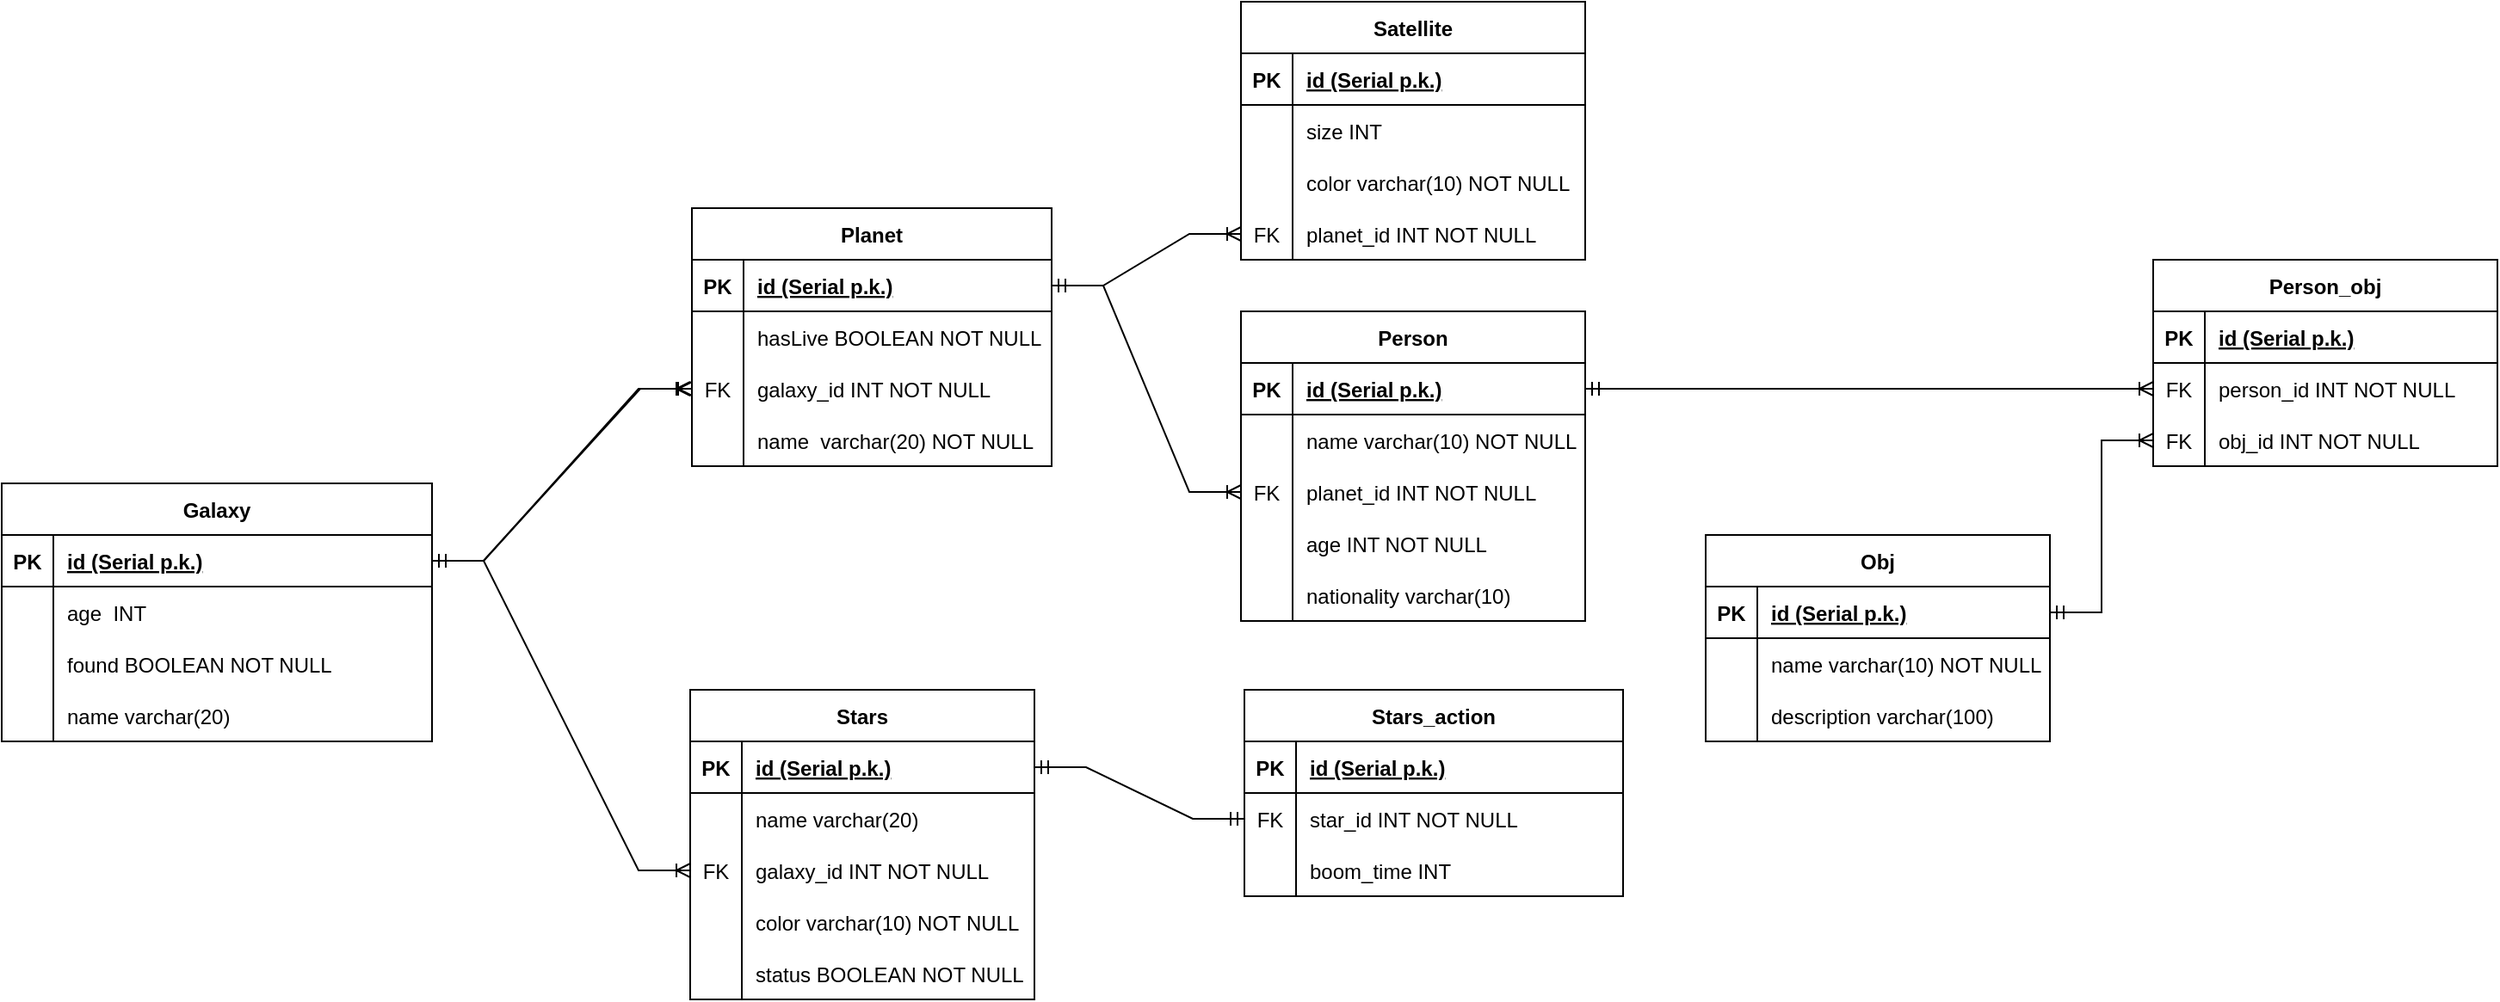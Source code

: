 <mxfile version="20.8.16" type="device"><diagram name="Страница 1" id="uqrr191P_vZXfenZdqSJ"><mxGraphModel dx="1863" dy="614" grid="1" gridSize="10" guides="1" tooltips="1" connect="1" arrows="1" fold="1" page="1" pageScale="1" pageWidth="827" pageHeight="1169" math="0" shadow="0"><root><mxCell id="0"/><mxCell id="1" parent="0"/><mxCell id="G0Hj68bAjXpEWIQjZh-r-2" value="Person" style="shape=table;startSize=30;container=1;collapsible=1;childLayout=tableLayout;fixedRows=1;rowLines=0;fontStyle=1;align=center;resizeLast=1;" parent="1" vertex="1"><mxGeometry x="490" y="390" width="200" height="180" as="geometry"/></mxCell><mxCell id="G0Hj68bAjXpEWIQjZh-r-3" value="" style="shape=tableRow;horizontal=0;startSize=0;swimlaneHead=0;swimlaneBody=0;fillColor=none;collapsible=0;dropTarget=0;points=[[0,0.5],[1,0.5]];portConstraint=eastwest;top=0;left=0;right=0;bottom=1;" parent="G0Hj68bAjXpEWIQjZh-r-2" vertex="1"><mxGeometry y="30" width="200" height="30" as="geometry"/></mxCell><mxCell id="G0Hj68bAjXpEWIQjZh-r-4" value="PK" style="shape=partialRectangle;connectable=0;fillColor=none;top=0;left=0;bottom=0;right=0;fontStyle=1;overflow=hidden;" parent="G0Hj68bAjXpEWIQjZh-r-3" vertex="1"><mxGeometry width="30" height="30" as="geometry"><mxRectangle width="30" height="30" as="alternateBounds"/></mxGeometry></mxCell><mxCell id="G0Hj68bAjXpEWIQjZh-r-5" value="id (Serial p.k.)" style="shape=partialRectangle;connectable=0;fillColor=none;top=0;left=0;bottom=0;right=0;align=left;spacingLeft=6;fontStyle=5;overflow=hidden;" parent="G0Hj68bAjXpEWIQjZh-r-3" vertex="1"><mxGeometry x="30" width="170" height="30" as="geometry"><mxRectangle width="170" height="30" as="alternateBounds"/></mxGeometry></mxCell><mxCell id="G0Hj68bAjXpEWIQjZh-r-6" value="" style="shape=tableRow;horizontal=0;startSize=0;swimlaneHead=0;swimlaneBody=0;fillColor=none;collapsible=0;dropTarget=0;points=[[0,0.5],[1,0.5]];portConstraint=eastwest;top=0;left=0;right=0;bottom=0;" parent="G0Hj68bAjXpEWIQjZh-r-2" vertex="1"><mxGeometry y="60" width="200" height="30" as="geometry"/></mxCell><mxCell id="G0Hj68bAjXpEWIQjZh-r-7" value="" style="shape=partialRectangle;connectable=0;fillColor=none;top=0;left=0;bottom=0;right=0;editable=1;overflow=hidden;" parent="G0Hj68bAjXpEWIQjZh-r-6" vertex="1"><mxGeometry width="30" height="30" as="geometry"><mxRectangle width="30" height="30" as="alternateBounds"/></mxGeometry></mxCell><mxCell id="G0Hj68bAjXpEWIQjZh-r-8" value="name varchar(10) NOT NULL" style="shape=partialRectangle;connectable=0;fillColor=none;top=0;left=0;bottom=0;right=0;align=left;spacingLeft=6;overflow=hidden;" parent="G0Hj68bAjXpEWIQjZh-r-6" vertex="1"><mxGeometry x="30" width="170" height="30" as="geometry"><mxRectangle width="170" height="30" as="alternateBounds"/></mxGeometry></mxCell><mxCell id="G0Hj68bAjXpEWIQjZh-r-9" value="" style="shape=tableRow;horizontal=0;startSize=0;swimlaneHead=0;swimlaneBody=0;fillColor=none;collapsible=0;dropTarget=0;points=[[0,0.5],[1,0.5]];portConstraint=eastwest;top=0;left=0;right=0;bottom=0;" parent="G0Hj68bAjXpEWIQjZh-r-2" vertex="1"><mxGeometry y="90" width="200" height="30" as="geometry"/></mxCell><mxCell id="G0Hj68bAjXpEWIQjZh-r-10" value="FK" style="shape=partialRectangle;connectable=0;fillColor=none;top=0;left=0;bottom=0;right=0;editable=1;overflow=hidden;" parent="G0Hj68bAjXpEWIQjZh-r-9" vertex="1"><mxGeometry width="30" height="30" as="geometry"><mxRectangle width="30" height="30" as="alternateBounds"/></mxGeometry></mxCell><mxCell id="G0Hj68bAjXpEWIQjZh-r-11" value="planet_id INT NOT NULL" style="shape=partialRectangle;connectable=0;fillColor=none;top=0;left=0;bottom=0;right=0;align=left;spacingLeft=6;overflow=hidden;" parent="G0Hj68bAjXpEWIQjZh-r-9" vertex="1"><mxGeometry x="30" width="170" height="30" as="geometry"><mxRectangle width="170" height="30" as="alternateBounds"/></mxGeometry></mxCell><mxCell id="s4545ycJyNI-TtsuZKY8-19" style="shape=tableRow;horizontal=0;startSize=0;swimlaneHead=0;swimlaneBody=0;fillColor=none;collapsible=0;dropTarget=0;points=[[0,0.5],[1,0.5]];portConstraint=eastwest;top=0;left=0;right=0;bottom=0;" parent="G0Hj68bAjXpEWIQjZh-r-2" vertex="1"><mxGeometry y="120" width="200" height="30" as="geometry"/></mxCell><mxCell id="s4545ycJyNI-TtsuZKY8-20" style="shape=partialRectangle;connectable=0;fillColor=none;top=0;left=0;bottom=0;right=0;editable=1;overflow=hidden;" parent="s4545ycJyNI-TtsuZKY8-19" vertex="1"><mxGeometry width="30" height="30" as="geometry"><mxRectangle width="30" height="30" as="alternateBounds"/></mxGeometry></mxCell><mxCell id="s4545ycJyNI-TtsuZKY8-21" value="age INT NOT NULL" style="shape=partialRectangle;connectable=0;fillColor=none;top=0;left=0;bottom=0;right=0;align=left;spacingLeft=6;overflow=hidden;" parent="s4545ycJyNI-TtsuZKY8-19" vertex="1"><mxGeometry x="30" width="170" height="30" as="geometry"><mxRectangle width="170" height="30" as="alternateBounds"/></mxGeometry></mxCell><mxCell id="s4545ycJyNI-TtsuZKY8-25" style="shape=tableRow;horizontal=0;startSize=0;swimlaneHead=0;swimlaneBody=0;fillColor=none;collapsible=0;dropTarget=0;points=[[0,0.5],[1,0.5]];portConstraint=eastwest;top=0;left=0;right=0;bottom=0;" parent="G0Hj68bAjXpEWIQjZh-r-2" vertex="1"><mxGeometry y="150" width="200" height="30" as="geometry"/></mxCell><mxCell id="s4545ycJyNI-TtsuZKY8-26" style="shape=partialRectangle;connectable=0;fillColor=none;top=0;left=0;bottom=0;right=0;editable=1;overflow=hidden;" parent="s4545ycJyNI-TtsuZKY8-25" vertex="1"><mxGeometry width="30" height="30" as="geometry"><mxRectangle width="30" height="30" as="alternateBounds"/></mxGeometry></mxCell><mxCell id="s4545ycJyNI-TtsuZKY8-27" value="nationality varchar(10)" style="shape=partialRectangle;connectable=0;fillColor=none;top=0;left=0;bottom=0;right=0;align=left;spacingLeft=6;overflow=hidden;" parent="s4545ycJyNI-TtsuZKY8-25" vertex="1"><mxGeometry x="30" width="170" height="30" as="geometry"><mxRectangle width="170" height="30" as="alternateBounds"/></mxGeometry></mxCell><mxCell id="G0Hj68bAjXpEWIQjZh-r-16" value="Galaxy" style="shape=table;startSize=30;container=1;collapsible=1;childLayout=tableLayout;fixedRows=1;rowLines=0;fontStyle=1;align=center;resizeLast=1;" parent="1" vertex="1"><mxGeometry x="-230" y="490" width="250" height="150" as="geometry"/></mxCell><mxCell id="G0Hj68bAjXpEWIQjZh-r-17" value="" style="shape=tableRow;horizontal=0;startSize=0;swimlaneHead=0;swimlaneBody=0;fillColor=none;collapsible=0;dropTarget=0;points=[[0,0.5],[1,0.5]];portConstraint=eastwest;top=0;left=0;right=0;bottom=1;" parent="G0Hj68bAjXpEWIQjZh-r-16" vertex="1"><mxGeometry y="30" width="250" height="30" as="geometry"/></mxCell><mxCell id="G0Hj68bAjXpEWIQjZh-r-18" value="PK" style="shape=partialRectangle;connectable=0;fillColor=none;top=0;left=0;bottom=0;right=0;fontStyle=1;overflow=hidden;" parent="G0Hj68bAjXpEWIQjZh-r-17" vertex="1"><mxGeometry width="30" height="30" as="geometry"><mxRectangle width="30" height="30" as="alternateBounds"/></mxGeometry></mxCell><mxCell id="G0Hj68bAjXpEWIQjZh-r-19" value="id (Serial p.k.)" style="shape=partialRectangle;connectable=0;fillColor=none;top=0;left=0;bottom=0;right=0;align=left;spacingLeft=6;fontStyle=5;overflow=hidden;" parent="G0Hj68bAjXpEWIQjZh-r-17" vertex="1"><mxGeometry x="30" width="220" height="30" as="geometry"><mxRectangle width="220" height="30" as="alternateBounds"/></mxGeometry></mxCell><mxCell id="G0Hj68bAjXpEWIQjZh-r-20" value="" style="shape=tableRow;horizontal=0;startSize=0;swimlaneHead=0;swimlaneBody=0;fillColor=none;collapsible=0;dropTarget=0;points=[[0,0.5],[1,0.5]];portConstraint=eastwest;top=0;left=0;right=0;bottom=0;" parent="G0Hj68bAjXpEWIQjZh-r-16" vertex="1"><mxGeometry y="60" width="250" height="30" as="geometry"/></mxCell><mxCell id="G0Hj68bAjXpEWIQjZh-r-21" value="" style="shape=partialRectangle;connectable=0;fillColor=none;top=0;left=0;bottom=0;right=0;editable=1;overflow=hidden;" parent="G0Hj68bAjXpEWIQjZh-r-20" vertex="1"><mxGeometry width="30" height="30" as="geometry"><mxRectangle width="30" height="30" as="alternateBounds"/></mxGeometry></mxCell><mxCell id="G0Hj68bAjXpEWIQjZh-r-22" value="age  INT " style="shape=partialRectangle;connectable=0;fillColor=none;top=0;left=0;bottom=0;right=0;align=left;spacingLeft=6;overflow=hidden;" parent="G0Hj68bAjXpEWIQjZh-r-20" vertex="1"><mxGeometry x="30" width="220" height="30" as="geometry"><mxRectangle width="220" height="30" as="alternateBounds"/></mxGeometry></mxCell><mxCell id="G0Hj68bAjXpEWIQjZh-r-23" value="" style="shape=tableRow;horizontal=0;startSize=0;swimlaneHead=0;swimlaneBody=0;fillColor=none;collapsible=0;dropTarget=0;points=[[0,0.5],[1,0.5]];portConstraint=eastwest;top=0;left=0;right=0;bottom=0;" parent="G0Hj68bAjXpEWIQjZh-r-16" vertex="1"><mxGeometry y="90" width="250" height="30" as="geometry"/></mxCell><mxCell id="G0Hj68bAjXpEWIQjZh-r-24" value="" style="shape=partialRectangle;connectable=0;fillColor=none;top=0;left=0;bottom=0;right=0;editable=1;overflow=hidden;" parent="G0Hj68bAjXpEWIQjZh-r-23" vertex="1"><mxGeometry width="30" height="30" as="geometry"><mxRectangle width="30" height="30" as="alternateBounds"/></mxGeometry></mxCell><mxCell id="G0Hj68bAjXpEWIQjZh-r-25" value="found BOOLEAN NOT NULL" style="shape=partialRectangle;connectable=0;fillColor=none;top=0;left=0;bottom=0;right=0;align=left;spacingLeft=6;overflow=hidden;" parent="G0Hj68bAjXpEWIQjZh-r-23" vertex="1"><mxGeometry x="30" width="220" height="30" as="geometry"><mxRectangle width="220" height="30" as="alternateBounds"/></mxGeometry></mxCell><mxCell id="5xbwEBr-hXBvnfHBjA4D-30" style="shape=tableRow;horizontal=0;startSize=0;swimlaneHead=0;swimlaneBody=0;fillColor=none;collapsible=0;dropTarget=0;points=[[0,0.5],[1,0.5]];portConstraint=eastwest;top=0;left=0;right=0;bottom=0;" parent="G0Hj68bAjXpEWIQjZh-r-16" vertex="1"><mxGeometry y="120" width="250" height="30" as="geometry"/></mxCell><mxCell id="5xbwEBr-hXBvnfHBjA4D-31" style="shape=partialRectangle;connectable=0;fillColor=none;top=0;left=0;bottom=0;right=0;editable=1;overflow=hidden;" parent="5xbwEBr-hXBvnfHBjA4D-30" vertex="1"><mxGeometry width="30" height="30" as="geometry"><mxRectangle width="30" height="30" as="alternateBounds"/></mxGeometry></mxCell><mxCell id="5xbwEBr-hXBvnfHBjA4D-32" value="name varchar(20) " style="shape=partialRectangle;connectable=0;fillColor=none;top=0;left=0;bottom=0;right=0;align=left;spacingLeft=6;overflow=hidden;" parent="5xbwEBr-hXBvnfHBjA4D-30" vertex="1"><mxGeometry x="30" width="220" height="30" as="geometry"><mxRectangle width="220" height="30" as="alternateBounds"/></mxGeometry></mxCell><mxCell id="5xbwEBr-hXBvnfHBjA4D-1" value="Stars" style="shape=table;startSize=30;container=1;collapsible=1;childLayout=tableLayout;fixedRows=1;rowLines=0;fontStyle=1;align=center;resizeLast=1;" parent="1" vertex="1"><mxGeometry x="170" y="610" width="200" height="180" as="geometry"/></mxCell><mxCell id="5xbwEBr-hXBvnfHBjA4D-2" value="" style="shape=tableRow;horizontal=0;startSize=0;swimlaneHead=0;swimlaneBody=0;fillColor=none;collapsible=0;dropTarget=0;points=[[0,0.5],[1,0.5]];portConstraint=eastwest;top=0;left=0;right=0;bottom=1;" parent="5xbwEBr-hXBvnfHBjA4D-1" vertex="1"><mxGeometry y="30" width="200" height="30" as="geometry"/></mxCell><mxCell id="5xbwEBr-hXBvnfHBjA4D-3" value="PK" style="shape=partialRectangle;connectable=0;fillColor=none;top=0;left=0;bottom=0;right=0;fontStyle=1;overflow=hidden;" parent="5xbwEBr-hXBvnfHBjA4D-2" vertex="1"><mxGeometry width="30" height="30" as="geometry"><mxRectangle width="30" height="30" as="alternateBounds"/></mxGeometry></mxCell><mxCell id="5xbwEBr-hXBvnfHBjA4D-4" value="id (Serial p.k.)" style="shape=partialRectangle;connectable=0;fillColor=none;top=0;left=0;bottom=0;right=0;align=left;spacingLeft=6;fontStyle=5;overflow=hidden;" parent="5xbwEBr-hXBvnfHBjA4D-2" vertex="1"><mxGeometry x="30" width="170" height="30" as="geometry"><mxRectangle width="170" height="30" as="alternateBounds"/></mxGeometry></mxCell><mxCell id="5xbwEBr-hXBvnfHBjA4D-5" value="" style="shape=tableRow;horizontal=0;startSize=0;swimlaneHead=0;swimlaneBody=0;fillColor=none;collapsible=0;dropTarget=0;points=[[0,0.5],[1,0.5]];portConstraint=eastwest;top=0;left=0;right=0;bottom=0;" parent="5xbwEBr-hXBvnfHBjA4D-1" vertex="1"><mxGeometry y="60" width="200" height="30" as="geometry"/></mxCell><mxCell id="5xbwEBr-hXBvnfHBjA4D-6" value="" style="shape=partialRectangle;connectable=0;fillColor=none;top=0;left=0;bottom=0;right=0;editable=1;overflow=hidden;" parent="5xbwEBr-hXBvnfHBjA4D-5" vertex="1"><mxGeometry width="30" height="30" as="geometry"><mxRectangle width="30" height="30" as="alternateBounds"/></mxGeometry></mxCell><mxCell id="5xbwEBr-hXBvnfHBjA4D-7" value="name varchar(20) " style="shape=partialRectangle;connectable=0;fillColor=none;top=0;left=0;bottom=0;right=0;align=left;spacingLeft=6;overflow=hidden;" parent="5xbwEBr-hXBvnfHBjA4D-5" vertex="1"><mxGeometry x="30" width="170" height="30" as="geometry"><mxRectangle width="170" height="30" as="alternateBounds"/></mxGeometry></mxCell><mxCell id="5xbwEBr-hXBvnfHBjA4D-27" style="shape=tableRow;horizontal=0;startSize=0;swimlaneHead=0;swimlaneBody=0;fillColor=none;collapsible=0;dropTarget=0;points=[[0,0.5],[1,0.5]];portConstraint=eastwest;top=0;left=0;right=0;bottom=0;" parent="5xbwEBr-hXBvnfHBjA4D-1" vertex="1"><mxGeometry y="90" width="200" height="30" as="geometry"/></mxCell><mxCell id="5xbwEBr-hXBvnfHBjA4D-28" value="FK" style="shape=partialRectangle;connectable=0;fillColor=none;top=0;left=0;bottom=0;right=0;editable=1;overflow=hidden;" parent="5xbwEBr-hXBvnfHBjA4D-27" vertex="1"><mxGeometry width="30" height="30" as="geometry"><mxRectangle width="30" height="30" as="alternateBounds"/></mxGeometry></mxCell><mxCell id="5xbwEBr-hXBvnfHBjA4D-29" value="galaxy_id INT NOT NULL" style="shape=partialRectangle;connectable=0;fillColor=none;top=0;left=0;bottom=0;right=0;align=left;spacingLeft=6;overflow=hidden;" parent="5xbwEBr-hXBvnfHBjA4D-27" vertex="1"><mxGeometry x="30" width="170" height="30" as="geometry"><mxRectangle width="170" height="30" as="alternateBounds"/></mxGeometry></mxCell><mxCell id="5xbwEBr-hXBvnfHBjA4D-103" style="shape=tableRow;horizontal=0;startSize=0;swimlaneHead=0;swimlaneBody=0;fillColor=none;collapsible=0;dropTarget=0;points=[[0,0.5],[1,0.5]];portConstraint=eastwest;top=0;left=0;right=0;bottom=0;" parent="5xbwEBr-hXBvnfHBjA4D-1" vertex="1"><mxGeometry y="120" width="200" height="30" as="geometry"/></mxCell><mxCell id="5xbwEBr-hXBvnfHBjA4D-104" style="shape=partialRectangle;connectable=0;fillColor=none;top=0;left=0;bottom=0;right=0;editable=1;overflow=hidden;" parent="5xbwEBr-hXBvnfHBjA4D-103" vertex="1"><mxGeometry width="30" height="30" as="geometry"><mxRectangle width="30" height="30" as="alternateBounds"/></mxGeometry></mxCell><mxCell id="5xbwEBr-hXBvnfHBjA4D-105" value="color varchar(10) NOT NULL" style="shape=partialRectangle;connectable=0;fillColor=none;top=0;left=0;bottom=0;right=0;align=left;spacingLeft=6;overflow=hidden;" parent="5xbwEBr-hXBvnfHBjA4D-103" vertex="1"><mxGeometry x="30" width="170" height="30" as="geometry"><mxRectangle width="170" height="30" as="alternateBounds"/></mxGeometry></mxCell><mxCell id="5xbwEBr-hXBvnfHBjA4D-50" value="" style="shape=tableRow;horizontal=0;startSize=0;swimlaneHead=0;swimlaneBody=0;fillColor=none;collapsible=0;dropTarget=0;points=[[0,0.5],[1,0.5]];portConstraint=eastwest;top=0;left=0;right=0;bottom=0;" parent="5xbwEBr-hXBvnfHBjA4D-1" vertex="1"><mxGeometry y="150" width="200" height="30" as="geometry"/></mxCell><mxCell id="5xbwEBr-hXBvnfHBjA4D-51" value="" style="shape=partialRectangle;connectable=0;fillColor=none;top=0;left=0;bottom=0;right=0;editable=1;overflow=hidden;" parent="5xbwEBr-hXBvnfHBjA4D-50" vertex="1"><mxGeometry width="30" height="30" as="geometry"><mxRectangle width="30" height="30" as="alternateBounds"/></mxGeometry></mxCell><mxCell id="5xbwEBr-hXBvnfHBjA4D-52" value="status BOOLEAN NOT NULL" style="shape=partialRectangle;connectable=0;fillColor=none;top=0;left=0;bottom=0;right=0;align=left;spacingLeft=6;overflow=hidden;" parent="5xbwEBr-hXBvnfHBjA4D-50" vertex="1"><mxGeometry x="30" width="170" height="30" as="geometry"><mxRectangle width="170" height="30" as="alternateBounds"/></mxGeometry></mxCell><mxCell id="5xbwEBr-hXBvnfHBjA4D-14" value="Planet" style="shape=table;startSize=30;container=1;collapsible=1;childLayout=tableLayout;fixedRows=1;rowLines=0;fontStyle=1;align=center;resizeLast=1;" parent="1" vertex="1"><mxGeometry x="171" y="330" width="209" height="150" as="geometry"/></mxCell><mxCell id="5xbwEBr-hXBvnfHBjA4D-15" value="" style="shape=tableRow;horizontal=0;startSize=0;swimlaneHead=0;swimlaneBody=0;fillColor=none;collapsible=0;dropTarget=0;points=[[0,0.5],[1,0.5]];portConstraint=eastwest;top=0;left=0;right=0;bottom=1;" parent="5xbwEBr-hXBvnfHBjA4D-14" vertex="1"><mxGeometry y="30" width="209" height="30" as="geometry"/></mxCell><mxCell id="5xbwEBr-hXBvnfHBjA4D-16" value="PK" style="shape=partialRectangle;connectable=0;fillColor=none;top=0;left=0;bottom=0;right=0;fontStyle=1;overflow=hidden;" parent="5xbwEBr-hXBvnfHBjA4D-15" vertex="1"><mxGeometry width="30" height="30" as="geometry"><mxRectangle width="30" height="30" as="alternateBounds"/></mxGeometry></mxCell><mxCell id="5xbwEBr-hXBvnfHBjA4D-17" value="id (Serial p.k.)" style="shape=partialRectangle;connectable=0;fillColor=none;top=0;left=0;bottom=0;right=0;align=left;spacingLeft=6;fontStyle=5;overflow=hidden;" parent="5xbwEBr-hXBvnfHBjA4D-15" vertex="1"><mxGeometry x="30" width="179" height="30" as="geometry"><mxRectangle width="179" height="30" as="alternateBounds"/></mxGeometry></mxCell><mxCell id="5xbwEBr-hXBvnfHBjA4D-18" value="" style="shape=tableRow;horizontal=0;startSize=0;swimlaneHead=0;swimlaneBody=0;fillColor=none;collapsible=0;dropTarget=0;points=[[0,0.5],[1,0.5]];portConstraint=eastwest;top=0;left=0;right=0;bottom=0;" parent="5xbwEBr-hXBvnfHBjA4D-14" vertex="1"><mxGeometry y="60" width="209" height="30" as="geometry"/></mxCell><mxCell id="5xbwEBr-hXBvnfHBjA4D-19" value="" style="shape=partialRectangle;connectable=0;fillColor=none;top=0;left=0;bottom=0;right=0;editable=1;overflow=hidden;" parent="5xbwEBr-hXBvnfHBjA4D-18" vertex="1"><mxGeometry width="30" height="30" as="geometry"><mxRectangle width="30" height="30" as="alternateBounds"/></mxGeometry></mxCell><mxCell id="5xbwEBr-hXBvnfHBjA4D-20" value="hasLive BOOLEAN NOT NULL" style="shape=partialRectangle;connectable=0;fillColor=none;top=0;left=0;bottom=0;right=0;align=left;spacingLeft=6;overflow=hidden;" parent="5xbwEBr-hXBvnfHBjA4D-18" vertex="1"><mxGeometry x="30" width="179" height="30" as="geometry"><mxRectangle width="179" height="30" as="alternateBounds"/></mxGeometry></mxCell><mxCell id="5xbwEBr-hXBvnfHBjA4D-21" value="" style="shape=tableRow;horizontal=0;startSize=0;swimlaneHead=0;swimlaneBody=0;fillColor=none;collapsible=0;dropTarget=0;points=[[0,0.5],[1,0.5]];portConstraint=eastwest;top=0;left=0;right=0;bottom=0;" parent="5xbwEBr-hXBvnfHBjA4D-14" vertex="1"><mxGeometry y="90" width="209" height="30" as="geometry"/></mxCell><mxCell id="5xbwEBr-hXBvnfHBjA4D-22" value="FK" style="shape=partialRectangle;connectable=0;fillColor=none;top=0;left=0;bottom=0;right=0;editable=1;overflow=hidden;" parent="5xbwEBr-hXBvnfHBjA4D-21" vertex="1"><mxGeometry width="30" height="30" as="geometry"><mxRectangle width="30" height="30" as="alternateBounds"/></mxGeometry></mxCell><mxCell id="5xbwEBr-hXBvnfHBjA4D-23" value="galaxy_id INT NOT NULL" style="shape=partialRectangle;connectable=0;fillColor=none;top=0;left=0;bottom=0;right=0;align=left;spacingLeft=6;overflow=hidden;" parent="5xbwEBr-hXBvnfHBjA4D-21" vertex="1"><mxGeometry x="30" width="179" height="30" as="geometry"><mxRectangle width="179" height="30" as="alternateBounds"/></mxGeometry></mxCell><mxCell id="5xbwEBr-hXBvnfHBjA4D-24" value="" style="shape=tableRow;horizontal=0;startSize=0;swimlaneHead=0;swimlaneBody=0;fillColor=none;collapsible=0;dropTarget=0;points=[[0,0.5],[1,0.5]];portConstraint=eastwest;top=0;left=0;right=0;bottom=0;" parent="5xbwEBr-hXBvnfHBjA4D-14" vertex="1"><mxGeometry y="120" width="209" height="30" as="geometry"/></mxCell><mxCell id="5xbwEBr-hXBvnfHBjA4D-25" value="" style="shape=partialRectangle;connectable=0;fillColor=none;top=0;left=0;bottom=0;right=0;editable=1;overflow=hidden;" parent="5xbwEBr-hXBvnfHBjA4D-24" vertex="1"><mxGeometry width="30" height="30" as="geometry"><mxRectangle width="30" height="30" as="alternateBounds"/></mxGeometry></mxCell><mxCell id="5xbwEBr-hXBvnfHBjA4D-26" value="name  varchar(20) NOT NULL" style="shape=partialRectangle;connectable=0;fillColor=none;top=0;left=0;bottom=0;right=0;align=left;spacingLeft=6;overflow=hidden;" parent="5xbwEBr-hXBvnfHBjA4D-24" vertex="1"><mxGeometry x="30" width="179" height="30" as="geometry"><mxRectangle width="179" height="30" as="alternateBounds"/></mxGeometry></mxCell><mxCell id="5xbwEBr-hXBvnfHBjA4D-46" value="Stars_action" style="shape=table;startSize=30;container=1;collapsible=1;childLayout=tableLayout;fixedRows=1;rowLines=0;fontStyle=1;align=center;resizeLast=1;" parent="1" vertex="1"><mxGeometry x="492" y="610" width="220" height="120" as="geometry"/></mxCell><mxCell id="5xbwEBr-hXBvnfHBjA4D-47" value="" style="shape=tableRow;horizontal=0;startSize=0;swimlaneHead=0;swimlaneBody=0;fillColor=none;collapsible=0;dropTarget=0;points=[[0,0.5],[1,0.5]];portConstraint=eastwest;top=0;left=0;right=0;bottom=1;" parent="5xbwEBr-hXBvnfHBjA4D-46" vertex="1"><mxGeometry y="30" width="220" height="30" as="geometry"/></mxCell><mxCell id="5xbwEBr-hXBvnfHBjA4D-48" value="PK" style="shape=partialRectangle;connectable=0;fillColor=none;top=0;left=0;bottom=0;right=0;fontStyle=1;overflow=hidden;" parent="5xbwEBr-hXBvnfHBjA4D-47" vertex="1"><mxGeometry width="30" height="30" as="geometry"><mxRectangle width="30" height="30" as="alternateBounds"/></mxGeometry></mxCell><mxCell id="5xbwEBr-hXBvnfHBjA4D-49" value="id (Serial p.k.)" style="shape=partialRectangle;connectable=0;fillColor=none;top=0;left=0;bottom=0;right=0;align=left;spacingLeft=6;fontStyle=5;overflow=hidden;" parent="5xbwEBr-hXBvnfHBjA4D-47" vertex="1"><mxGeometry x="30" width="190" height="30" as="geometry"><mxRectangle width="190" height="30" as="alternateBounds"/></mxGeometry></mxCell><mxCell id="5xbwEBr-hXBvnfHBjA4D-53" value="" style="shape=tableRow;horizontal=0;startSize=0;swimlaneHead=0;swimlaneBody=0;fillColor=none;collapsible=0;dropTarget=0;points=[[0,0.5],[1,0.5]];portConstraint=eastwest;top=0;left=0;right=0;bottom=0;" parent="5xbwEBr-hXBvnfHBjA4D-46" vertex="1"><mxGeometry y="60" width="220" height="30" as="geometry"/></mxCell><mxCell id="5xbwEBr-hXBvnfHBjA4D-54" value="FK" style="shape=partialRectangle;connectable=0;fillColor=none;top=0;left=0;bottom=0;right=0;editable=1;overflow=hidden;" parent="5xbwEBr-hXBvnfHBjA4D-53" vertex="1"><mxGeometry width="30" height="30" as="geometry"><mxRectangle width="30" height="30" as="alternateBounds"/></mxGeometry></mxCell><mxCell id="5xbwEBr-hXBvnfHBjA4D-55" value="star_id INT NOT NULL" style="shape=partialRectangle;connectable=0;fillColor=none;top=0;left=0;bottom=0;right=0;align=left;spacingLeft=6;overflow=hidden;" parent="5xbwEBr-hXBvnfHBjA4D-53" vertex="1"><mxGeometry x="30" width="190" height="30" as="geometry"><mxRectangle width="190" height="30" as="alternateBounds"/></mxGeometry></mxCell><mxCell id="5xbwEBr-hXBvnfHBjA4D-56" value="" style="shape=tableRow;horizontal=0;startSize=0;swimlaneHead=0;swimlaneBody=0;fillColor=none;collapsible=0;dropTarget=0;points=[[0,0.5],[1,0.5]];portConstraint=eastwest;top=0;left=0;right=0;bottom=0;" parent="5xbwEBr-hXBvnfHBjA4D-46" vertex="1"><mxGeometry y="90" width="220" height="30" as="geometry"/></mxCell><mxCell id="5xbwEBr-hXBvnfHBjA4D-57" value="" style="shape=partialRectangle;connectable=0;fillColor=none;top=0;left=0;bottom=0;right=0;editable=1;overflow=hidden;" parent="5xbwEBr-hXBvnfHBjA4D-56" vertex="1"><mxGeometry width="30" height="30" as="geometry"><mxRectangle width="30" height="30" as="alternateBounds"/></mxGeometry></mxCell><mxCell id="5xbwEBr-hXBvnfHBjA4D-58" value="boom_time INT " style="shape=partialRectangle;connectable=0;fillColor=none;top=0;left=0;bottom=0;right=0;align=left;spacingLeft=6;overflow=hidden;" parent="5xbwEBr-hXBvnfHBjA4D-56" vertex="1"><mxGeometry x="30" width="190" height="30" as="geometry"><mxRectangle width="190" height="30" as="alternateBounds"/></mxGeometry></mxCell><mxCell id="5xbwEBr-hXBvnfHBjA4D-59" value="Obj" style="shape=table;startSize=30;container=1;collapsible=1;childLayout=tableLayout;fixedRows=1;rowLines=0;fontStyle=1;align=center;resizeLast=1;" parent="1" vertex="1"><mxGeometry x="760" y="520" width="200" height="120" as="geometry"/></mxCell><mxCell id="5xbwEBr-hXBvnfHBjA4D-60" value="" style="shape=tableRow;horizontal=0;startSize=0;swimlaneHead=0;swimlaneBody=0;fillColor=none;collapsible=0;dropTarget=0;points=[[0,0.5],[1,0.5]];portConstraint=eastwest;top=0;left=0;right=0;bottom=1;" parent="5xbwEBr-hXBvnfHBjA4D-59" vertex="1"><mxGeometry y="30" width="200" height="30" as="geometry"/></mxCell><mxCell id="5xbwEBr-hXBvnfHBjA4D-61" value="PK" style="shape=partialRectangle;connectable=0;fillColor=none;top=0;left=0;bottom=0;right=0;fontStyle=1;overflow=hidden;" parent="5xbwEBr-hXBvnfHBjA4D-60" vertex="1"><mxGeometry width="30" height="30" as="geometry"><mxRectangle width="30" height="30" as="alternateBounds"/></mxGeometry></mxCell><mxCell id="5xbwEBr-hXBvnfHBjA4D-62" value="id (Serial p.k.)" style="shape=partialRectangle;connectable=0;fillColor=none;top=0;left=0;bottom=0;right=0;align=left;spacingLeft=6;fontStyle=5;overflow=hidden;" parent="5xbwEBr-hXBvnfHBjA4D-60" vertex="1"><mxGeometry x="30" width="170" height="30" as="geometry"><mxRectangle width="170" height="30" as="alternateBounds"/></mxGeometry></mxCell><mxCell id="5xbwEBr-hXBvnfHBjA4D-66" value="" style="shape=tableRow;horizontal=0;startSize=0;swimlaneHead=0;swimlaneBody=0;fillColor=none;collapsible=0;dropTarget=0;points=[[0,0.5],[1,0.5]];portConstraint=eastwest;top=0;left=0;right=0;bottom=0;" parent="5xbwEBr-hXBvnfHBjA4D-59" vertex="1"><mxGeometry y="60" width="200" height="30" as="geometry"/></mxCell><mxCell id="5xbwEBr-hXBvnfHBjA4D-67" value="" style="shape=partialRectangle;connectable=0;fillColor=none;top=0;left=0;bottom=0;right=0;editable=1;overflow=hidden;" parent="5xbwEBr-hXBvnfHBjA4D-66" vertex="1"><mxGeometry width="30" height="30" as="geometry"><mxRectangle width="30" height="30" as="alternateBounds"/></mxGeometry></mxCell><mxCell id="5xbwEBr-hXBvnfHBjA4D-68" value="name varchar(10) NOT NULL" style="shape=partialRectangle;connectable=0;fillColor=none;top=0;left=0;bottom=0;right=0;align=left;spacingLeft=6;overflow=hidden;" parent="5xbwEBr-hXBvnfHBjA4D-66" vertex="1"><mxGeometry x="30" width="170" height="30" as="geometry"><mxRectangle width="170" height="30" as="alternateBounds"/></mxGeometry></mxCell><mxCell id="s4545ycJyNI-TtsuZKY8-1" style="shape=tableRow;horizontal=0;startSize=0;swimlaneHead=0;swimlaneBody=0;fillColor=none;collapsible=0;dropTarget=0;points=[[0,0.5],[1,0.5]];portConstraint=eastwest;top=0;left=0;right=0;bottom=0;" parent="5xbwEBr-hXBvnfHBjA4D-59" vertex="1"><mxGeometry y="90" width="200" height="30" as="geometry"/></mxCell><mxCell id="s4545ycJyNI-TtsuZKY8-2" style="shape=partialRectangle;connectable=0;fillColor=none;top=0;left=0;bottom=0;right=0;editable=1;overflow=hidden;" parent="s4545ycJyNI-TtsuZKY8-1" vertex="1"><mxGeometry width="30" height="30" as="geometry"><mxRectangle width="30" height="30" as="alternateBounds"/></mxGeometry></mxCell><mxCell id="s4545ycJyNI-TtsuZKY8-3" value="description varchar(100)" style="shape=partialRectangle;connectable=0;fillColor=none;top=0;left=0;bottom=0;right=0;align=left;spacingLeft=6;overflow=hidden;" parent="s4545ycJyNI-TtsuZKY8-1" vertex="1"><mxGeometry x="30" width="170" height="30" as="geometry"><mxRectangle width="170" height="30" as="alternateBounds"/></mxGeometry></mxCell><mxCell id="5xbwEBr-hXBvnfHBjA4D-76" value="" style="edgeStyle=entityRelationEdgeStyle;fontSize=12;html=1;endArrow=ERoneToMany;rounded=0;entryX=0;entryY=0.5;entryDx=0;entryDy=0;exitX=1;exitY=0.5;exitDx=0;exitDy=0;" parent="1" source="G0Hj68bAjXpEWIQjZh-r-17" target="5xbwEBr-hXBvnfHBjA4D-21" edge="1"><mxGeometry width="100" height="100" relative="1" as="geometry"><mxPoint x="120" y="390" as="sourcePoint"/><mxPoint x="220" y="290" as="targetPoint"/></mxGeometry></mxCell><mxCell id="5xbwEBr-hXBvnfHBjA4D-78" value="" style="edgeStyle=entityRelationEdgeStyle;fontSize=12;html=1;endArrow=ERoneToMany;rounded=0;entryX=0;entryY=0.5;entryDx=0;entryDy=0;exitX=1;exitY=0.5;exitDx=0;exitDy=0;" parent="1" source="G0Hj68bAjXpEWIQjZh-r-17" target="5xbwEBr-hXBvnfHBjA4D-27" edge="1"><mxGeometry width="100" height="100" relative="1" as="geometry"><mxPoint x="90" y="800" as="sourcePoint"/><mxPoint x="190" y="700" as="targetPoint"/></mxGeometry></mxCell><mxCell id="5xbwEBr-hXBvnfHBjA4D-84" value="" style="edgeStyle=entityRelationEdgeStyle;fontSize=12;html=1;endArrow=ERoneToMany;rounded=0;entryX=0;entryY=0.5;entryDx=0;entryDy=0;exitX=1;exitY=0.5;exitDx=0;exitDy=0;" parent="1" source="5xbwEBr-hXBvnfHBjA4D-15" target="G0Hj68bAjXpEWIQjZh-r-9" edge="1"><mxGeometry width="100" height="100" relative="1" as="geometry"><mxPoint x="420" y="400" as="sourcePoint"/><mxPoint x="520" y="300" as="targetPoint"/></mxGeometry></mxCell><mxCell id="s4545ycJyNI-TtsuZKY8-5" value="Satellite" style="shape=table;startSize=30;container=1;collapsible=1;childLayout=tableLayout;fixedRows=1;rowLines=0;fontStyle=1;align=center;resizeLast=1;" parent="1" vertex="1"><mxGeometry x="490" y="210" width="200" height="150" as="geometry"/></mxCell><mxCell id="s4545ycJyNI-TtsuZKY8-6" value="" style="shape=tableRow;horizontal=0;startSize=0;swimlaneHead=0;swimlaneBody=0;fillColor=none;collapsible=0;dropTarget=0;points=[[0,0.5],[1,0.5]];portConstraint=eastwest;top=0;left=0;right=0;bottom=1;" parent="s4545ycJyNI-TtsuZKY8-5" vertex="1"><mxGeometry y="30" width="200" height="30" as="geometry"/></mxCell><mxCell id="s4545ycJyNI-TtsuZKY8-7" value="PK" style="shape=partialRectangle;connectable=0;fillColor=none;top=0;left=0;bottom=0;right=0;fontStyle=1;overflow=hidden;" parent="s4545ycJyNI-TtsuZKY8-6" vertex="1"><mxGeometry width="30" height="30" as="geometry"><mxRectangle width="30" height="30" as="alternateBounds"/></mxGeometry></mxCell><mxCell id="s4545ycJyNI-TtsuZKY8-8" value="id (Serial p.k.)" style="shape=partialRectangle;connectable=0;fillColor=none;top=0;left=0;bottom=0;right=0;align=left;spacingLeft=6;fontStyle=5;overflow=hidden;" parent="s4545ycJyNI-TtsuZKY8-6" vertex="1"><mxGeometry x="30" width="170" height="30" as="geometry"><mxRectangle width="170" height="30" as="alternateBounds"/></mxGeometry></mxCell><mxCell id="s4545ycJyNI-TtsuZKY8-9" value="" style="shape=tableRow;horizontal=0;startSize=0;swimlaneHead=0;swimlaneBody=0;fillColor=none;collapsible=0;dropTarget=0;points=[[0,0.5],[1,0.5]];portConstraint=eastwest;top=0;left=0;right=0;bottom=0;" parent="s4545ycJyNI-TtsuZKY8-5" vertex="1"><mxGeometry y="60" width="200" height="30" as="geometry"/></mxCell><mxCell id="s4545ycJyNI-TtsuZKY8-10" value="" style="shape=partialRectangle;connectable=0;fillColor=none;top=0;left=0;bottom=0;right=0;editable=1;overflow=hidden;" parent="s4545ycJyNI-TtsuZKY8-9" vertex="1"><mxGeometry width="30" height="30" as="geometry"><mxRectangle width="30" height="30" as="alternateBounds"/></mxGeometry></mxCell><mxCell id="s4545ycJyNI-TtsuZKY8-11" value="size INT" style="shape=partialRectangle;connectable=0;fillColor=none;top=0;left=0;bottom=0;right=0;align=left;spacingLeft=6;overflow=hidden;" parent="s4545ycJyNI-TtsuZKY8-9" vertex="1"><mxGeometry x="30" width="170" height="30" as="geometry"><mxRectangle width="170" height="30" as="alternateBounds"/></mxGeometry></mxCell><mxCell id="s4545ycJyNI-TtsuZKY8-12" value="" style="shape=tableRow;horizontal=0;startSize=0;swimlaneHead=0;swimlaneBody=0;fillColor=none;collapsible=0;dropTarget=0;points=[[0,0.5],[1,0.5]];portConstraint=eastwest;top=0;left=0;right=0;bottom=0;" parent="s4545ycJyNI-TtsuZKY8-5" vertex="1"><mxGeometry y="90" width="200" height="30" as="geometry"/></mxCell><mxCell id="s4545ycJyNI-TtsuZKY8-13" value="" style="shape=partialRectangle;connectable=0;fillColor=none;top=0;left=0;bottom=0;right=0;editable=1;overflow=hidden;" parent="s4545ycJyNI-TtsuZKY8-12" vertex="1"><mxGeometry width="30" height="30" as="geometry"><mxRectangle width="30" height="30" as="alternateBounds"/></mxGeometry></mxCell><mxCell id="s4545ycJyNI-TtsuZKY8-14" value="color varchar(10) NOT NULL" style="shape=partialRectangle;connectable=0;fillColor=none;top=0;left=0;bottom=0;right=0;align=left;spacingLeft=6;overflow=hidden;" parent="s4545ycJyNI-TtsuZKY8-12" vertex="1"><mxGeometry x="30" width="170" height="30" as="geometry"><mxRectangle width="170" height="30" as="alternateBounds"/></mxGeometry></mxCell><mxCell id="s4545ycJyNI-TtsuZKY8-15" value="" style="shape=tableRow;horizontal=0;startSize=0;swimlaneHead=0;swimlaneBody=0;fillColor=none;collapsible=0;dropTarget=0;points=[[0,0.5],[1,0.5]];portConstraint=eastwest;top=0;left=0;right=0;bottom=0;" parent="s4545ycJyNI-TtsuZKY8-5" vertex="1"><mxGeometry y="120" width="200" height="30" as="geometry"/></mxCell><mxCell id="s4545ycJyNI-TtsuZKY8-16" value="FK" style="shape=partialRectangle;connectable=0;fillColor=none;top=0;left=0;bottom=0;right=0;editable=1;overflow=hidden;" parent="s4545ycJyNI-TtsuZKY8-15" vertex="1"><mxGeometry width="30" height="30" as="geometry"><mxRectangle width="30" height="30" as="alternateBounds"/></mxGeometry></mxCell><mxCell id="s4545ycJyNI-TtsuZKY8-17" value="planet_id INT NOT NULL" style="shape=partialRectangle;connectable=0;fillColor=none;top=0;left=0;bottom=0;right=0;align=left;spacingLeft=6;overflow=hidden;" parent="s4545ycJyNI-TtsuZKY8-15" vertex="1"><mxGeometry x="30" width="170" height="30" as="geometry"><mxRectangle width="170" height="30" as="alternateBounds"/></mxGeometry></mxCell><mxCell id="s4545ycJyNI-TtsuZKY8-28" value="" style="edgeStyle=entityRelationEdgeStyle;fontSize=12;html=1;endArrow=ERmandOne;startArrow=ERmandOne;rounded=0;entryX=0;entryY=0.5;entryDx=0;entryDy=0;exitX=1;exitY=0.5;exitDx=0;exitDy=0;" parent="1" source="5xbwEBr-hXBvnfHBjA4D-2" target="5xbwEBr-hXBvnfHBjA4D-53" edge="1"><mxGeometry width="100" height="100" relative="1" as="geometry"><mxPoint x="350" y="800" as="sourcePoint"/><mxPoint x="450" y="700" as="targetPoint"/></mxGeometry></mxCell><mxCell id="emVAd0vI-us_a7zVRz6O-1" value="Person_obj" style="shape=table;startSize=30;container=1;collapsible=1;childLayout=tableLayout;fixedRows=1;rowLines=0;fontStyle=1;align=center;resizeLast=1;" parent="1" vertex="1"><mxGeometry x="1020" y="360" width="200" height="120" as="geometry"/></mxCell><mxCell id="emVAd0vI-us_a7zVRz6O-2" value="" style="shape=tableRow;horizontal=0;startSize=0;swimlaneHead=0;swimlaneBody=0;fillColor=none;collapsible=0;dropTarget=0;points=[[0,0.5],[1,0.5]];portConstraint=eastwest;top=0;left=0;right=0;bottom=1;" parent="emVAd0vI-us_a7zVRz6O-1" vertex="1"><mxGeometry y="30" width="200" height="30" as="geometry"/></mxCell><mxCell id="emVAd0vI-us_a7zVRz6O-3" value="PK" style="shape=partialRectangle;connectable=0;fillColor=none;top=0;left=0;bottom=0;right=0;fontStyle=1;overflow=hidden;" parent="emVAd0vI-us_a7zVRz6O-2" vertex="1"><mxGeometry width="30" height="30" as="geometry"><mxRectangle width="30" height="30" as="alternateBounds"/></mxGeometry></mxCell><mxCell id="emVAd0vI-us_a7zVRz6O-4" value="id (Serial p.k.)" style="shape=partialRectangle;connectable=0;fillColor=none;top=0;left=0;bottom=0;right=0;align=left;spacingLeft=6;fontStyle=5;overflow=hidden;" parent="emVAd0vI-us_a7zVRz6O-2" vertex="1"><mxGeometry x="30" width="170" height="30" as="geometry"><mxRectangle width="170" height="30" as="alternateBounds"/></mxGeometry></mxCell><mxCell id="emVAd0vI-us_a7zVRz6O-5" value="" style="shape=tableRow;horizontal=0;startSize=0;swimlaneHead=0;swimlaneBody=0;fillColor=none;collapsible=0;dropTarget=0;points=[[0,0.5],[1,0.5]];portConstraint=eastwest;top=0;left=0;right=0;bottom=0;" parent="emVAd0vI-us_a7zVRz6O-1" vertex="1"><mxGeometry y="60" width="200" height="30" as="geometry"/></mxCell><mxCell id="emVAd0vI-us_a7zVRz6O-6" value="FK" style="shape=partialRectangle;connectable=0;fillColor=none;top=0;left=0;bottom=0;right=0;editable=1;overflow=hidden;" parent="emVAd0vI-us_a7zVRz6O-5" vertex="1"><mxGeometry width="30" height="30" as="geometry"><mxRectangle width="30" height="30" as="alternateBounds"/></mxGeometry></mxCell><mxCell id="emVAd0vI-us_a7zVRz6O-7" value="person_id INT NOT NULL" style="shape=partialRectangle;connectable=0;fillColor=none;top=0;left=0;bottom=0;right=0;align=left;spacingLeft=6;overflow=hidden;" parent="emVAd0vI-us_a7zVRz6O-5" vertex="1"><mxGeometry x="30" width="170" height="30" as="geometry"><mxRectangle width="170" height="30" as="alternateBounds"/></mxGeometry></mxCell><mxCell id="emVAd0vI-us_a7zVRz6O-8" value="" style="shape=tableRow;horizontal=0;startSize=0;swimlaneHead=0;swimlaneBody=0;fillColor=none;collapsible=0;dropTarget=0;points=[[0,0.5],[1,0.5]];portConstraint=eastwest;top=0;left=0;right=0;bottom=0;" parent="emVAd0vI-us_a7zVRz6O-1" vertex="1"><mxGeometry y="90" width="200" height="30" as="geometry"/></mxCell><mxCell id="emVAd0vI-us_a7zVRz6O-9" value="FK" style="shape=partialRectangle;connectable=0;fillColor=none;top=0;left=0;bottom=0;right=0;editable=1;overflow=hidden;" parent="emVAd0vI-us_a7zVRz6O-8" vertex="1"><mxGeometry width="30" height="30" as="geometry"><mxRectangle width="30" height="30" as="alternateBounds"/></mxGeometry></mxCell><mxCell id="emVAd0vI-us_a7zVRz6O-10" value="obj_id INT NOT NULL" style="shape=partialRectangle;connectable=0;fillColor=none;top=0;left=0;bottom=0;right=0;align=left;spacingLeft=6;overflow=hidden;" parent="emVAd0vI-us_a7zVRz6O-8" vertex="1"><mxGeometry x="30" width="170" height="30" as="geometry"><mxRectangle width="170" height="30" as="alternateBounds"/></mxGeometry></mxCell><mxCell id="emVAd0vI-us_a7zVRz6O-16" value="" style="edgeStyle=entityRelationEdgeStyle;fontSize=12;html=1;endArrow=ERoneToMany;startArrow=ERmandOne;rounded=0;entryX=0;entryY=0.5;entryDx=0;entryDy=0;exitX=1;exitY=0.5;exitDx=0;exitDy=0;" parent="1" edge="1"><mxGeometry width="100" height="100" relative="1" as="geometry"><mxPoint x="20" y="535" as="sourcePoint"/><mxPoint x="170" y="435" as="targetPoint"/></mxGeometry></mxCell><mxCell id="emVAd0vI-us_a7zVRz6O-17" value="" style="edgeStyle=entityRelationEdgeStyle;fontSize=12;html=1;endArrow=ERoneToMany;startArrow=ERmandOne;rounded=0;entryX=0;entryY=0.5;entryDx=0;entryDy=0;exitX=1;exitY=0.5;exitDx=0;exitDy=0;" parent="1" source="5xbwEBr-hXBvnfHBjA4D-60" target="emVAd0vI-us_a7zVRz6O-8" edge="1"><mxGeometry width="100" height="100" relative="1" as="geometry"><mxPoint x="950" y="600" as="sourcePoint"/><mxPoint x="1100" y="500" as="targetPoint"/></mxGeometry></mxCell><mxCell id="emVAd0vI-us_a7zVRz6O-18" value="" style="edgeStyle=entityRelationEdgeStyle;fontSize=12;html=1;endArrow=ERoneToMany;startArrow=ERmandOne;rounded=0;entryX=0;entryY=0.5;entryDx=0;entryDy=0;exitX=1;exitY=0.5;exitDx=0;exitDy=0;" parent="1" source="5xbwEBr-hXBvnfHBjA4D-15" target="s4545ycJyNI-TtsuZKY8-15" edge="1"><mxGeometry width="100" height="100" relative="1" as="geometry"><mxPoint x="350" y="440" as="sourcePoint"/><mxPoint x="500" y="340" as="targetPoint"/></mxGeometry></mxCell><mxCell id="emVAd0vI-us_a7zVRz6O-19" value="" style="edgeStyle=entityRelationEdgeStyle;fontSize=12;html=1;endArrow=ERoneToMany;startArrow=ERmandOne;rounded=0;entryX=0;entryY=0.5;entryDx=0;entryDy=0;exitX=1;exitY=0.5;exitDx=0;exitDy=0;" parent="1" source="G0Hj68bAjXpEWIQjZh-r-3" target="emVAd0vI-us_a7zVRz6O-5" edge="1"><mxGeometry width="100" height="100" relative="1" as="geometry"><mxPoint x="770" y="460" as="sourcePoint"/><mxPoint x="920" y="360" as="targetPoint"/></mxGeometry></mxCell></root></mxGraphModel></diagram></mxfile>